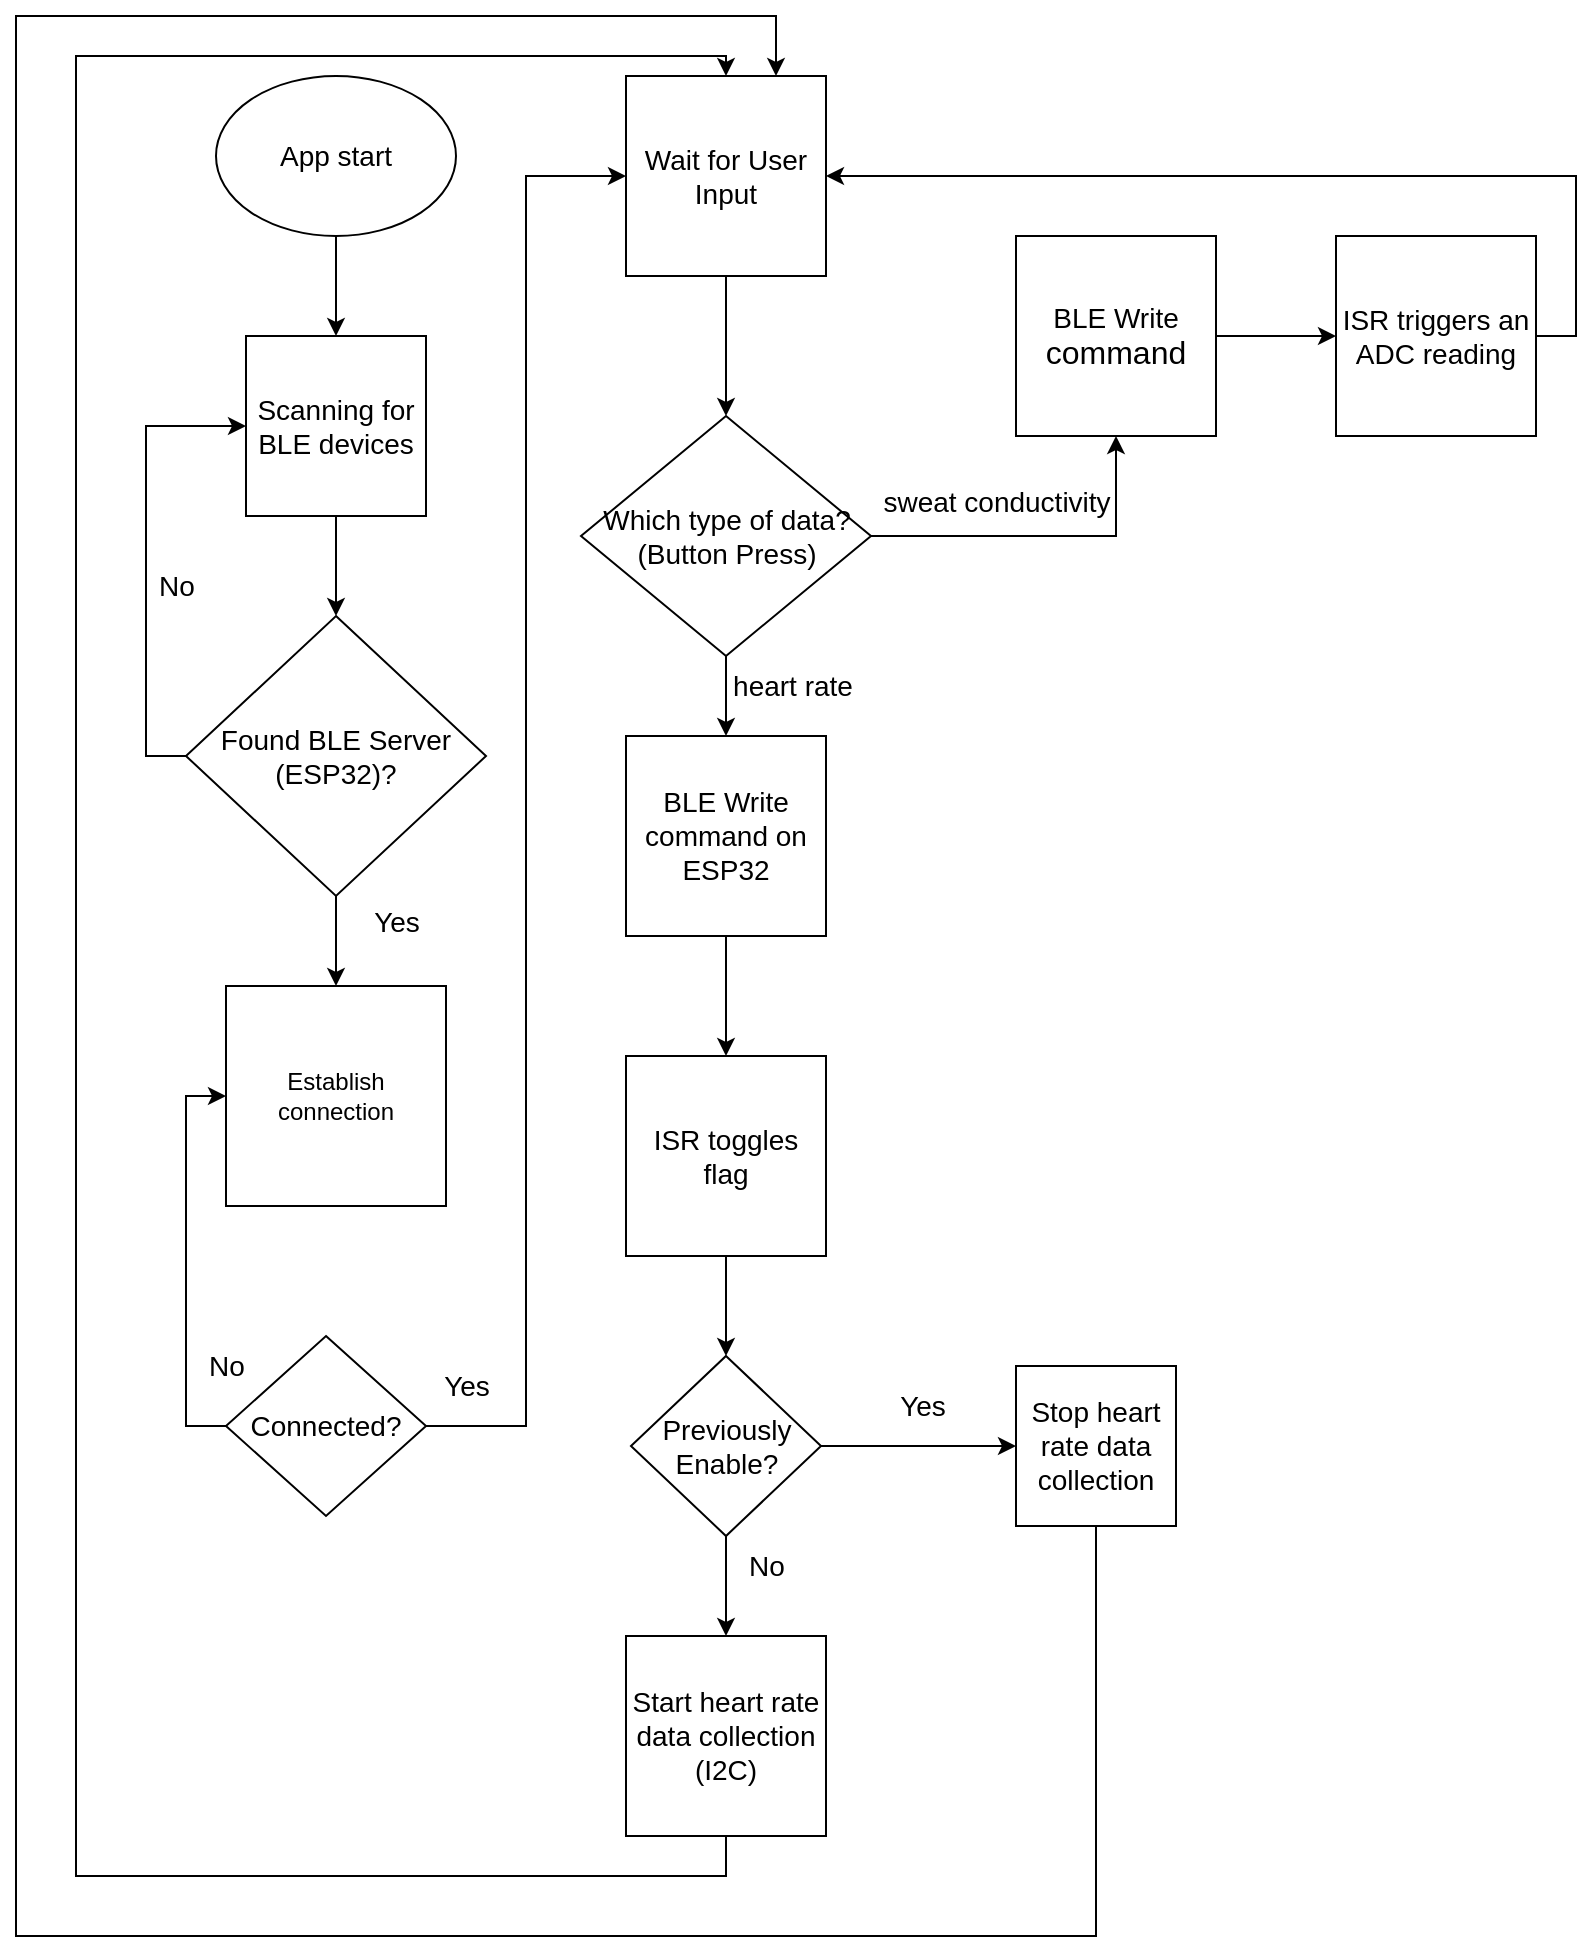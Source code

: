 <mxfile version="26.0.10" pages="3">
  <diagram name="isr" id="CwFkxtvjmEqcR-IwdV5x">
    <mxGraphModel dx="2232" dy="1088" grid="1" gridSize="10" guides="1" tooltips="1" connect="1" arrows="1" fold="1" page="1" pageScale="1" pageWidth="850" pageHeight="1100" math="0" shadow="0">
      <root>
        <mxCell id="0" />
        <mxCell id="1" parent="0" />
        <mxCell id="L8LCguXX2HM2SOsSqfnE-4" style="edgeStyle=orthogonalEdgeStyle;rounded=0;orthogonalLoop=1;jettySize=auto;html=1;exitX=0.5;exitY=1;exitDx=0;exitDy=0;entryX=0.5;entryY=0;entryDx=0;entryDy=0;" edge="1" parent="1" source="L8LCguXX2HM2SOsSqfnE-2" target="L8LCguXX2HM2SOsSqfnE-3">
          <mxGeometry relative="1" as="geometry" />
        </mxCell>
        <mxCell id="L8LCguXX2HM2SOsSqfnE-2" value="&lt;font style=&quot;font-size: 14px;&quot;&gt;App start&lt;/font&gt;" style="ellipse;whiteSpace=wrap;html=1;" vertex="1" parent="1">
          <mxGeometry x="120" y="40" width="120" height="80" as="geometry" />
        </mxCell>
        <mxCell id="L8LCguXX2HM2SOsSqfnE-6" style="edgeStyle=orthogonalEdgeStyle;rounded=0;orthogonalLoop=1;jettySize=auto;html=1;exitX=0.5;exitY=1;exitDx=0;exitDy=0;entryX=0.5;entryY=0;entryDx=0;entryDy=0;" edge="1" parent="1" source="L8LCguXX2HM2SOsSqfnE-3" target="L8LCguXX2HM2SOsSqfnE-5">
          <mxGeometry relative="1" as="geometry" />
        </mxCell>
        <mxCell id="L8LCguXX2HM2SOsSqfnE-3" value="&lt;font style=&quot;font-size: 14px;&quot;&gt;Scanning for BLE devices&lt;/font&gt;" style="whiteSpace=wrap;html=1;aspect=fixed;" vertex="1" parent="1">
          <mxGeometry x="135" y="170" width="90" height="90" as="geometry" />
        </mxCell>
        <mxCell id="L8LCguXX2HM2SOsSqfnE-7" style="edgeStyle=orthogonalEdgeStyle;rounded=0;orthogonalLoop=1;jettySize=auto;html=1;exitX=0;exitY=0.5;exitDx=0;exitDy=0;entryX=0;entryY=0.5;entryDx=0;entryDy=0;" edge="1" parent="1" source="L8LCguXX2HM2SOsSqfnE-5" target="L8LCguXX2HM2SOsSqfnE-3">
          <mxGeometry relative="1" as="geometry" />
        </mxCell>
        <mxCell id="L8LCguXX2HM2SOsSqfnE-10" style="edgeStyle=orthogonalEdgeStyle;rounded=0;orthogonalLoop=1;jettySize=auto;html=1;exitX=0.5;exitY=1;exitDx=0;exitDy=0;" edge="1" parent="1" source="L8LCguXX2HM2SOsSqfnE-5" target="L8LCguXX2HM2SOsSqfnE-9">
          <mxGeometry relative="1" as="geometry" />
        </mxCell>
        <mxCell id="L8LCguXX2HM2SOsSqfnE-5" value="&lt;font style=&quot;font-size: 14px;&quot;&gt;Found BLE Server (ESP32)?&lt;/font&gt;" style="rhombus;whiteSpace=wrap;html=1;" vertex="1" parent="1">
          <mxGeometry x="105" y="310" width="150" height="140" as="geometry" />
        </mxCell>
        <mxCell id="L8LCguXX2HM2SOsSqfnE-8" value="&lt;font style=&quot;font-size: 14px;&quot;&gt;No&lt;/font&gt;" style="text;html=1;align=center;verticalAlign=middle;resizable=0;points=[];autosize=1;strokeColor=none;fillColor=none;" vertex="1" parent="1">
          <mxGeometry x="80" y="280" width="40" height="30" as="geometry" />
        </mxCell>
        <mxCell id="L8LCguXX2HM2SOsSqfnE-9" value="Establish connection" style="whiteSpace=wrap;html=1;aspect=fixed;" vertex="1" parent="1">
          <mxGeometry x="125" y="495" width="110" height="110" as="geometry" />
        </mxCell>
        <mxCell id="L8LCguXX2HM2SOsSqfnE-25" value="" style="edgeStyle=orthogonalEdgeStyle;rounded=0;orthogonalLoop=1;jettySize=auto;html=1;" edge="1" parent="1" source="L8LCguXX2HM2SOsSqfnE-11" target="L8LCguXX2HM2SOsSqfnE-24">
          <mxGeometry relative="1" as="geometry" />
        </mxCell>
        <mxCell id="L8LCguXX2HM2SOsSqfnE-11" value="&lt;font style=&quot;font-size: 14px;&quot;&gt;Wait for User Input&lt;/font&gt;" style="whiteSpace=wrap;html=1;aspect=fixed;" vertex="1" parent="1">
          <mxGeometry x="325" y="40" width="100" height="100" as="geometry" />
        </mxCell>
        <mxCell id="L8LCguXX2HM2SOsSqfnE-12" value="&lt;font style=&quot;font-size: 14px;&quot;&gt;Yes&lt;/font&gt;" style="text;html=1;align=center;verticalAlign=middle;resizable=0;points=[];autosize=1;strokeColor=none;fillColor=none;" vertex="1" parent="1">
          <mxGeometry x="185" y="448" width="50" height="30" as="geometry" />
        </mxCell>
        <mxCell id="L8LCguXX2HM2SOsSqfnE-20" style="edgeStyle=orthogonalEdgeStyle;rounded=0;orthogonalLoop=1;jettySize=auto;html=1;exitX=0;exitY=0.5;exitDx=0;exitDy=0;entryX=0;entryY=0.5;entryDx=0;entryDy=0;" edge="1" parent="1" source="L8LCguXX2HM2SOsSqfnE-19" target="L8LCguXX2HM2SOsSqfnE-9">
          <mxGeometry relative="1" as="geometry" />
        </mxCell>
        <mxCell id="L8LCguXX2HM2SOsSqfnE-22" style="edgeStyle=orthogonalEdgeStyle;rounded=0;orthogonalLoop=1;jettySize=auto;html=1;exitX=1;exitY=0.5;exitDx=0;exitDy=0;entryX=0;entryY=0.5;entryDx=0;entryDy=0;" edge="1" parent="1" source="L8LCguXX2HM2SOsSqfnE-19" target="L8LCguXX2HM2SOsSqfnE-11">
          <mxGeometry relative="1" as="geometry" />
        </mxCell>
        <mxCell id="L8LCguXX2HM2SOsSqfnE-19" value="&lt;font style=&quot;font-size: 14px;&quot;&gt;Connected?&lt;/font&gt;" style="rhombus;whiteSpace=wrap;html=1;" vertex="1" parent="1">
          <mxGeometry x="125" y="670" width="100" height="90" as="geometry" />
        </mxCell>
        <mxCell id="L8LCguXX2HM2SOsSqfnE-21" value="&lt;font style=&quot;font-size: 14px;&quot;&gt;No&lt;/font&gt;" style="text;html=1;align=center;verticalAlign=middle;resizable=0;points=[];autosize=1;strokeColor=none;fillColor=none;" vertex="1" parent="1">
          <mxGeometry x="105" y="670" width="40" height="30" as="geometry" />
        </mxCell>
        <mxCell id="L8LCguXX2HM2SOsSqfnE-23" value="&lt;font style=&quot;font-size: 14px;&quot;&gt;Yes&lt;/font&gt;" style="text;html=1;align=center;verticalAlign=middle;resizable=0;points=[];autosize=1;strokeColor=none;fillColor=none;" vertex="1" parent="1">
          <mxGeometry x="220" y="680" width="50" height="30" as="geometry" />
        </mxCell>
        <mxCell id="L8LCguXX2HM2SOsSqfnE-27" style="edgeStyle=orthogonalEdgeStyle;rounded=0;orthogonalLoop=1;jettySize=auto;html=1;exitX=0.5;exitY=1;exitDx=0;exitDy=0;entryX=0.5;entryY=0;entryDx=0;entryDy=0;" edge="1" parent="1" source="L8LCguXX2HM2SOsSqfnE-24" target="L8LCguXX2HM2SOsSqfnE-26">
          <mxGeometry relative="1" as="geometry" />
        </mxCell>
        <mxCell id="L8LCguXX2HM2SOsSqfnE-30" style="edgeStyle=orthogonalEdgeStyle;rounded=0;orthogonalLoop=1;jettySize=auto;html=1;exitX=1;exitY=0.5;exitDx=0;exitDy=0;entryX=0.5;entryY=1;entryDx=0;entryDy=0;" edge="1" parent="1" source="L8LCguXX2HM2SOsSqfnE-24" target="L8LCguXX2HM2SOsSqfnE-29">
          <mxGeometry relative="1" as="geometry" />
        </mxCell>
        <mxCell id="L8LCguXX2HM2SOsSqfnE-24" value="&lt;font style=&quot;font-size: 14px;&quot;&gt;Which type of data?&lt;/font&gt;&lt;div&gt;&lt;font style=&quot;font-size: 14px;&quot;&gt;(Button Press)&lt;/font&gt;&lt;/div&gt;" style="rhombus;whiteSpace=wrap;html=1;" vertex="1" parent="1">
          <mxGeometry x="302.5" y="210" width="145" height="120" as="geometry" />
        </mxCell>
        <mxCell id="L8LCguXX2HM2SOsSqfnE-34" style="edgeStyle=orthogonalEdgeStyle;rounded=0;orthogonalLoop=1;jettySize=auto;html=1;exitX=0.5;exitY=1;exitDx=0;exitDy=0;entryX=0.5;entryY=0;entryDx=0;entryDy=0;" edge="1" parent="1" source="L8LCguXX2HM2SOsSqfnE-26" target="L8LCguXX2HM2SOsSqfnE-33">
          <mxGeometry relative="1" as="geometry" />
        </mxCell>
        <mxCell id="L8LCguXX2HM2SOsSqfnE-26" value="&lt;font style=&quot;font-size: 14px;&quot;&gt;BLE Write command on ESP32&lt;/font&gt;" style="whiteSpace=wrap;html=1;aspect=fixed;" vertex="1" parent="1">
          <mxGeometry x="325" y="370" width="100" height="100" as="geometry" />
        </mxCell>
        <mxCell id="L8LCguXX2HM2SOsSqfnE-28" value="&lt;font style=&quot;font-size: 14px;&quot;&gt;heart rate&lt;/font&gt;" style="text;html=1;align=center;verticalAlign=middle;resizable=0;points=[];autosize=1;strokeColor=none;fillColor=none;" vertex="1" parent="1">
          <mxGeometry x="367.5" y="330" width="80" height="30" as="geometry" />
        </mxCell>
        <mxCell id="L8LCguXX2HM2SOsSqfnE-53" style="edgeStyle=orthogonalEdgeStyle;rounded=0;orthogonalLoop=1;jettySize=auto;html=1;exitX=1;exitY=0.5;exitDx=0;exitDy=0;entryX=0;entryY=0.5;entryDx=0;entryDy=0;" edge="1" parent="1" source="L8LCguXX2HM2SOsSqfnE-29" target="L8LCguXX2HM2SOsSqfnE-52">
          <mxGeometry relative="1" as="geometry" />
        </mxCell>
        <mxCell id="L8LCguXX2HM2SOsSqfnE-29" value="&lt;font style=&quot;font-size: 14px;&quot;&gt;BLE Write&lt;/font&gt;&lt;div&gt;&lt;font size=&quot;3&quot;&gt;command&lt;/font&gt;&lt;/div&gt;" style="whiteSpace=wrap;html=1;aspect=fixed;" vertex="1" parent="1">
          <mxGeometry x="520" y="120" width="100" height="100" as="geometry" />
        </mxCell>
        <mxCell id="L8LCguXX2HM2SOsSqfnE-31" value="&lt;font style=&quot;font-size: 14px;&quot;&gt;sweat conductivity&lt;/font&gt;" style="text;html=1;align=center;verticalAlign=middle;resizable=0;points=[];autosize=1;strokeColor=none;fillColor=none;" vertex="1" parent="1">
          <mxGeometry x="440" y="238" width="140" height="30" as="geometry" />
        </mxCell>
        <mxCell id="L8LCguXX2HM2SOsSqfnE-39" style="edgeStyle=orthogonalEdgeStyle;rounded=0;orthogonalLoop=1;jettySize=auto;html=1;exitX=0.5;exitY=1;exitDx=0;exitDy=0;entryX=0.5;entryY=0;entryDx=0;entryDy=0;" edge="1" parent="1" source="L8LCguXX2HM2SOsSqfnE-33" target="L8LCguXX2HM2SOsSqfnE-38">
          <mxGeometry relative="1" as="geometry" />
        </mxCell>
        <mxCell id="L8LCguXX2HM2SOsSqfnE-33" value="&lt;font style=&quot;font-size: 14px;&quot;&gt;ISR toggles flag&lt;/font&gt;" style="whiteSpace=wrap;html=1;aspect=fixed;" vertex="1" parent="1">
          <mxGeometry x="325" y="530" width="100" height="100" as="geometry" />
        </mxCell>
        <mxCell id="L8LCguXX2HM2SOsSqfnE-50" style="edgeStyle=orthogonalEdgeStyle;rounded=0;orthogonalLoop=1;jettySize=auto;html=1;exitX=0.5;exitY=1;exitDx=0;exitDy=0;entryX=0.5;entryY=0;entryDx=0;entryDy=0;" edge="1" parent="1" source="L8LCguXX2HM2SOsSqfnE-35" target="L8LCguXX2HM2SOsSqfnE-11">
          <mxGeometry relative="1" as="geometry">
            <Array as="points">
              <mxPoint x="375" y="940" />
              <mxPoint x="50" y="940" />
              <mxPoint x="50" y="30" />
              <mxPoint x="375" y="30" />
            </Array>
          </mxGeometry>
        </mxCell>
        <mxCell id="L8LCguXX2HM2SOsSqfnE-35" value="&lt;span style=&quot;font-size: 14px;&quot;&gt;Start heart rate data collection&lt;/span&gt;&lt;div&gt;&lt;span style=&quot;font-size: 14px;&quot;&gt;(I2C)&lt;/span&gt;&lt;/div&gt;" style="whiteSpace=wrap;html=1;aspect=fixed;" vertex="1" parent="1">
          <mxGeometry x="325" y="820" width="100" height="100" as="geometry" />
        </mxCell>
        <mxCell id="L8LCguXX2HM2SOsSqfnE-40" style="edgeStyle=orthogonalEdgeStyle;rounded=0;orthogonalLoop=1;jettySize=auto;html=1;exitX=0.5;exitY=1;exitDx=0;exitDy=0;entryX=0.5;entryY=0;entryDx=0;entryDy=0;" edge="1" parent="1" source="L8LCguXX2HM2SOsSqfnE-38" target="L8LCguXX2HM2SOsSqfnE-35">
          <mxGeometry relative="1" as="geometry" />
        </mxCell>
        <mxCell id="L8LCguXX2HM2SOsSqfnE-45" style="edgeStyle=orthogonalEdgeStyle;rounded=0;orthogonalLoop=1;jettySize=auto;html=1;exitX=1;exitY=0.5;exitDx=0;exitDy=0;entryX=0;entryY=0.5;entryDx=0;entryDy=0;" edge="1" parent="1" source="L8LCguXX2HM2SOsSqfnE-38" target="L8LCguXX2HM2SOsSqfnE-44">
          <mxGeometry relative="1" as="geometry" />
        </mxCell>
        <mxCell id="L8LCguXX2HM2SOsSqfnE-38" value="&lt;font style=&quot;font-size: 14px;&quot;&gt;Previously Enable?&lt;/font&gt;" style="rhombus;whiteSpace=wrap;html=1;" vertex="1" parent="1">
          <mxGeometry x="327.5" y="680" width="95" height="90" as="geometry" />
        </mxCell>
        <mxCell id="L8LCguXX2HM2SOsSqfnE-41" value="&lt;font style=&quot;font-size: 14px;&quot;&gt;No&lt;/font&gt;" style="text;html=1;align=center;verticalAlign=middle;resizable=0;points=[];autosize=1;strokeColor=none;fillColor=none;" vertex="1" parent="1">
          <mxGeometry x="375" y="770" width="40" height="30" as="geometry" />
        </mxCell>
        <mxCell id="L8LCguXX2HM2SOsSqfnE-51" style="edgeStyle=orthogonalEdgeStyle;rounded=0;orthogonalLoop=1;jettySize=auto;html=1;exitX=0.5;exitY=1;exitDx=0;exitDy=0;entryX=0.75;entryY=0;entryDx=0;entryDy=0;" edge="1" parent="1" source="L8LCguXX2HM2SOsSqfnE-44" target="L8LCguXX2HM2SOsSqfnE-11">
          <mxGeometry relative="1" as="geometry">
            <Array as="points">
              <mxPoint x="560" y="970" />
              <mxPoint x="20" y="970" />
              <mxPoint x="20" y="10" />
              <mxPoint x="400" y="10" />
            </Array>
          </mxGeometry>
        </mxCell>
        <mxCell id="L8LCguXX2HM2SOsSqfnE-44" value="&lt;font style=&quot;font-size: 14px;&quot;&gt;Stop heart rate data collection&lt;/font&gt;" style="whiteSpace=wrap;html=1;aspect=fixed;" vertex="1" parent="1">
          <mxGeometry x="520" y="685" width="80" height="80" as="geometry" />
        </mxCell>
        <mxCell id="L8LCguXX2HM2SOsSqfnE-46" value="&lt;font style=&quot;font-size: 14px;&quot;&gt;Yes&lt;/font&gt;" style="text;html=1;align=center;verticalAlign=middle;resizable=0;points=[];autosize=1;strokeColor=none;fillColor=none;" vertex="1" parent="1">
          <mxGeometry x="447.5" y="690" width="50" height="30" as="geometry" />
        </mxCell>
        <mxCell id="L8LCguXX2HM2SOsSqfnE-55" style="edgeStyle=orthogonalEdgeStyle;rounded=0;orthogonalLoop=1;jettySize=auto;html=1;exitX=1;exitY=0.5;exitDx=0;exitDy=0;entryX=1;entryY=0.5;entryDx=0;entryDy=0;" edge="1" parent="1" source="L8LCguXX2HM2SOsSqfnE-52" target="L8LCguXX2HM2SOsSqfnE-11">
          <mxGeometry relative="1" as="geometry" />
        </mxCell>
        <mxCell id="L8LCguXX2HM2SOsSqfnE-52" value="&lt;span style=&quot;font-size: 14px;&quot;&gt;ISR triggers an ADC reading&lt;/span&gt;" style="whiteSpace=wrap;html=1;aspect=fixed;" vertex="1" parent="1">
          <mxGeometry x="680" y="120" width="100" height="100" as="geometry" />
        </mxCell>
      </root>
    </mxGraphModel>
  </diagram>
  <diagram id="wde3Ko39cwNA1ST-yb9O" name="ble">
    <mxGraphModel dx="1674" dy="816" grid="1" gridSize="10" guides="1" tooltips="1" connect="1" arrows="1" fold="1" page="1" pageScale="1" pageWidth="850" pageHeight="1100" math="0" shadow="0">
      <root>
        <mxCell id="0" />
        <mxCell id="1" parent="0" />
        <mxCell id="CrIifoXNtfRmTTedWoD5-1" style="edgeStyle=orthogonalEdgeStyle;rounded=0;orthogonalLoop=1;jettySize=auto;html=1;exitX=0.5;exitY=1;exitDx=0;exitDy=0;entryX=0.5;entryY=0;entryDx=0;entryDy=0;" edge="1" parent="1" source="CrIifoXNtfRmTTedWoD5-2" target="CrIifoXNtfRmTTedWoD5-4">
          <mxGeometry relative="1" as="geometry" />
        </mxCell>
        <mxCell id="CrIifoXNtfRmTTedWoD5-2" value="&lt;font style=&quot;font-size: 14px;&quot;&gt;App start&lt;/font&gt;" style="ellipse;whiteSpace=wrap;html=1;" vertex="1" parent="1">
          <mxGeometry x="120" y="40" width="120" height="80" as="geometry" />
        </mxCell>
        <mxCell id="CrIifoXNtfRmTTedWoD5-3" style="edgeStyle=orthogonalEdgeStyle;rounded=0;orthogonalLoop=1;jettySize=auto;html=1;exitX=0.5;exitY=1;exitDx=0;exitDy=0;entryX=0.5;entryY=0;entryDx=0;entryDy=0;" edge="1" parent="1" source="CrIifoXNtfRmTTedWoD5-4" target="CrIifoXNtfRmTTedWoD5-7">
          <mxGeometry relative="1" as="geometry" />
        </mxCell>
        <mxCell id="CrIifoXNtfRmTTedWoD5-4" value="&lt;font style=&quot;font-size: 14px;&quot;&gt;Scanning for BLE devices&lt;/font&gt;" style="whiteSpace=wrap;html=1;aspect=fixed;" vertex="1" parent="1">
          <mxGeometry x="135" y="170" width="90" height="90" as="geometry" />
        </mxCell>
        <mxCell id="CrIifoXNtfRmTTedWoD5-5" style="edgeStyle=orthogonalEdgeStyle;rounded=0;orthogonalLoop=1;jettySize=auto;html=1;exitX=0;exitY=0.5;exitDx=0;exitDy=0;entryX=0;entryY=0.5;entryDx=0;entryDy=0;" edge="1" parent="1" source="CrIifoXNtfRmTTedWoD5-7" target="CrIifoXNtfRmTTedWoD5-4">
          <mxGeometry relative="1" as="geometry" />
        </mxCell>
        <mxCell id="CrIifoXNtfRmTTedWoD5-6" style="edgeStyle=orthogonalEdgeStyle;rounded=0;orthogonalLoop=1;jettySize=auto;html=1;exitX=0.5;exitY=1;exitDx=0;exitDy=0;" edge="1" parent="1" source="CrIifoXNtfRmTTedWoD5-7" target="CrIifoXNtfRmTTedWoD5-9">
          <mxGeometry relative="1" as="geometry" />
        </mxCell>
        <mxCell id="CrIifoXNtfRmTTedWoD5-7" value="&lt;font style=&quot;font-size: 14px;&quot;&gt;Found BLE Server (ESP32)?&lt;/font&gt;" style="rhombus;whiteSpace=wrap;html=1;" vertex="1" parent="1">
          <mxGeometry x="105" y="310" width="150" height="140" as="geometry" />
        </mxCell>
        <mxCell id="CrIifoXNtfRmTTedWoD5-8" value="&lt;font style=&quot;font-size: 14px;&quot;&gt;No&lt;/font&gt;" style="text;html=1;align=center;verticalAlign=middle;resizable=0;points=[];autosize=1;strokeColor=none;fillColor=none;" vertex="1" parent="1">
          <mxGeometry x="80" y="280" width="40" height="30" as="geometry" />
        </mxCell>
        <mxCell id="CrIifoXNtfRmTTedWoD5-9" value="Establish connection" style="whiteSpace=wrap;html=1;aspect=fixed;" vertex="1" parent="1">
          <mxGeometry x="125" y="495" width="110" height="110" as="geometry" />
        </mxCell>
        <mxCell id="CrIifoXNtfRmTTedWoD5-10" value="&lt;font style=&quot;font-size: 14px;&quot;&gt;Yes&lt;/font&gt;" style="text;html=1;align=center;verticalAlign=middle;resizable=0;points=[];autosize=1;strokeColor=none;fillColor=none;" vertex="1" parent="1">
          <mxGeometry x="185" y="448" width="50" height="30" as="geometry" />
        </mxCell>
        <mxCell id="CrIifoXNtfRmTTedWoD5-11" style="edgeStyle=orthogonalEdgeStyle;rounded=0;orthogonalLoop=1;jettySize=auto;html=1;exitX=0;exitY=0.5;exitDx=0;exitDy=0;entryX=0;entryY=0.5;entryDx=0;entryDy=0;" edge="1" parent="1" source="CrIifoXNtfRmTTedWoD5-12" target="CrIifoXNtfRmTTedWoD5-9">
          <mxGeometry relative="1" as="geometry" />
        </mxCell>
        <mxCell id="35VmF6VIzTajgh37SlPn-7" style="edgeStyle=orthogonalEdgeStyle;rounded=0;orthogonalLoop=1;jettySize=auto;html=1;exitX=1;exitY=0.5;exitDx=0;exitDy=0;entryX=0;entryY=0.5;entryDx=0;entryDy=0;" edge="1" parent="1" source="CrIifoXNtfRmTTedWoD5-12" target="35VmF6VIzTajgh37SlPn-2">
          <mxGeometry relative="1" as="geometry" />
        </mxCell>
        <mxCell id="CrIifoXNtfRmTTedWoD5-12" value="&lt;font style=&quot;font-size: 14px;&quot;&gt;Connected?&lt;/font&gt;" style="rhombus;whiteSpace=wrap;html=1;" vertex="1" parent="1">
          <mxGeometry x="125" y="670" width="100" height="90" as="geometry" />
        </mxCell>
        <mxCell id="CrIifoXNtfRmTTedWoD5-13" value="&lt;font style=&quot;font-size: 14px;&quot;&gt;No&lt;/font&gt;" style="text;html=1;align=center;verticalAlign=middle;resizable=0;points=[];autosize=1;strokeColor=none;fillColor=none;" vertex="1" parent="1">
          <mxGeometry x="105" y="670" width="40" height="30" as="geometry" />
        </mxCell>
        <mxCell id="CrIifoXNtfRmTTedWoD5-14" value="&lt;font style=&quot;font-size: 14px;&quot;&gt;Yes&lt;/font&gt;" style="text;html=1;align=center;verticalAlign=middle;resizable=0;points=[];autosize=1;strokeColor=none;fillColor=none;" vertex="1" parent="1">
          <mxGeometry x="220" y="680" width="50" height="30" as="geometry" />
        </mxCell>
        <mxCell id="35VmF6VIzTajgh37SlPn-1" value="" style="edgeStyle=orthogonalEdgeStyle;rounded=0;orthogonalLoop=1;jettySize=auto;html=1;" edge="1" parent="1" source="35VmF6VIzTajgh37SlPn-2" target="35VmF6VIzTajgh37SlPn-4">
          <mxGeometry relative="1" as="geometry" />
        </mxCell>
        <mxCell id="35VmF6VIzTajgh37SlPn-2" value="&lt;font style=&quot;font-size: 14px;&quot;&gt;Wait for User Input&lt;/font&gt;" style="whiteSpace=wrap;html=1;aspect=fixed;" vertex="1" parent="1">
          <mxGeometry x="325" y="40" width="100" height="100" as="geometry" />
        </mxCell>
        <mxCell id="35VmF6VIzTajgh37SlPn-3" style="edgeStyle=orthogonalEdgeStyle;rounded=0;orthogonalLoop=1;jettySize=auto;html=1;exitX=0.5;exitY=1;exitDx=0;exitDy=0;entryX=0.5;entryY=0;entryDx=0;entryDy=0;" edge="1" parent="1" source="35VmF6VIzTajgh37SlPn-4" target="35VmF6VIzTajgh37SlPn-5">
          <mxGeometry relative="1" as="geometry" />
        </mxCell>
        <mxCell id="35VmF6VIzTajgh37SlPn-20" style="edgeStyle=orthogonalEdgeStyle;rounded=0;orthogonalLoop=1;jettySize=auto;html=1;exitX=1;exitY=0.5;exitDx=0;exitDy=0;entryX=0;entryY=0.5;entryDx=0;entryDy=0;" edge="1" parent="1" source="35VmF6VIzTajgh37SlPn-4" target="35VmF6VIzTajgh37SlPn-16">
          <mxGeometry relative="1" as="geometry" />
        </mxCell>
        <mxCell id="35VmF6VIzTajgh37SlPn-4" value="&lt;font style=&quot;font-size: 14px;&quot;&gt;Which type of data?&lt;/font&gt;&lt;div&gt;&lt;font style=&quot;font-size: 14px;&quot;&gt;(Button Press)&lt;/font&gt;&lt;/div&gt;" style="rhombus;whiteSpace=wrap;html=1;" vertex="1" parent="1">
          <mxGeometry x="302.5" y="220" width="145" height="120" as="geometry" />
        </mxCell>
        <mxCell id="35VmF6VIzTajgh37SlPn-12" style="edgeStyle=orthogonalEdgeStyle;rounded=0;orthogonalLoop=1;jettySize=auto;html=1;exitX=0.5;exitY=1;exitDx=0;exitDy=0;entryX=0.5;entryY=0;entryDx=0;entryDy=0;" edge="1" parent="1" source="35VmF6VIzTajgh37SlPn-5" target="35VmF6VIzTajgh37SlPn-8">
          <mxGeometry relative="1" as="geometry" />
        </mxCell>
        <mxCell id="35VmF6VIzTajgh37SlPn-5" value="&lt;font style=&quot;font-size: 14px;&quot;&gt;Client (mobile) Subscribe to Heart Rate&lt;/font&gt;" style="whiteSpace=wrap;html=1;aspect=fixed;" vertex="1" parent="1">
          <mxGeometry x="325" y="370" width="100" height="100" as="geometry" />
        </mxCell>
        <mxCell id="35VmF6VIzTajgh37SlPn-6" value="&lt;font style=&quot;font-size: 14px;&quot;&gt;heart rate&lt;/font&gt;" style="text;html=1;align=center;verticalAlign=middle;resizable=0;points=[];autosize=1;strokeColor=none;fillColor=none;" vertex="1" parent="1">
          <mxGeometry x="367.5" y="330" width="80" height="30" as="geometry" />
        </mxCell>
        <mxCell id="35VmF6VIzTajgh37SlPn-9" style="edgeStyle=orthogonalEdgeStyle;rounded=0;orthogonalLoop=1;jettySize=auto;html=1;exitX=0.5;exitY=1;exitDx=0;exitDy=0;entryX=0.5;entryY=0;entryDx=0;entryDy=0;" edge="1" parent="1" source="35VmF6VIzTajgh37SlPn-8" target="35VmF6VIzTajgh37SlPn-2">
          <mxGeometry relative="1" as="geometry">
            <Array as="points">
              <mxPoint x="378" y="800" />
              <mxPoint x="40" y="800" />
              <mxPoint x="40" y="20" />
              <mxPoint x="375" y="20" />
            </Array>
          </mxGeometry>
        </mxCell>
        <mxCell id="35VmF6VIzTajgh37SlPn-25" style="edgeStyle=orthogonalEdgeStyle;rounded=0;orthogonalLoop=1;jettySize=auto;html=1;exitX=1;exitY=0.5;exitDx=0;exitDy=0;entryX=0.5;entryY=1;entryDx=0;entryDy=0;" edge="1" parent="1" source="35VmF6VIzTajgh37SlPn-8" target="35VmF6VIzTajgh37SlPn-23">
          <mxGeometry relative="1" as="geometry" />
        </mxCell>
        <mxCell id="35VmF6VIzTajgh37SlPn-8" value="&lt;font style=&quot;font-size: 14px;&quot;&gt;Any heart rate data update?&lt;/font&gt;" style="rhombus;whiteSpace=wrap;html=1;" vertex="1" parent="1">
          <mxGeometry x="322.5" y="530" width="105" height="100" as="geometry" />
        </mxCell>
        <mxCell id="35VmF6VIzTajgh37SlPn-11" value="&lt;font style=&quot;font-size: 14px;&quot;&gt;No&lt;/font&gt;" style="text;html=1;align=center;verticalAlign=middle;resizable=0;points=[];autosize=1;strokeColor=none;fillColor=none;" vertex="1" parent="1">
          <mxGeometry x="327.5" y="640" width="40" height="30" as="geometry" />
        </mxCell>
        <mxCell id="35VmF6VIzTajgh37SlPn-14" value="&lt;font style=&quot;font-size: 14px;&quot;&gt;Yes&lt;/font&gt;" style="text;html=1;align=center;verticalAlign=middle;resizable=0;points=[];autosize=1;strokeColor=none;fillColor=none;" vertex="1" parent="1">
          <mxGeometry x="550" y="550" width="50" height="30" as="geometry" />
        </mxCell>
        <mxCell id="35VmF6VIzTajgh37SlPn-28" style="edgeStyle=orthogonalEdgeStyle;rounded=0;orthogonalLoop=1;jettySize=auto;html=1;exitX=1;exitY=0.5;exitDx=0;exitDy=0;entryX=0;entryY=0.5;entryDx=0;entryDy=0;" edge="1" parent="1" source="35VmF6VIzTajgh37SlPn-16" target="35VmF6VIzTajgh37SlPn-27">
          <mxGeometry relative="1" as="geometry" />
        </mxCell>
        <mxCell id="35VmF6VIzTajgh37SlPn-16" value="&lt;font style=&quot;font-size: 14px;&quot;&gt;Client (mobile) Read Sweat Characteristic&lt;/font&gt;" style="whiteSpace=wrap;html=1;aspect=fixed;" vertex="1" parent="1">
          <mxGeometry x="520" y="235" width="90" height="90" as="geometry" />
        </mxCell>
        <mxCell id="35VmF6VIzTajgh37SlPn-21" value="&lt;font style=&quot;font-size: 14px;&quot;&gt;sweat&amp;nbsp;&lt;/font&gt;&lt;div&gt;&lt;font style=&quot;font-size: 14px;&quot;&gt;conductivity&lt;/font&gt;&lt;/div&gt;" style="text;html=1;align=center;verticalAlign=middle;resizable=0;points=[];autosize=1;strokeColor=none;fillColor=none;" vertex="1" parent="1">
          <mxGeometry x="430" y="230" width="100" height="50" as="geometry" />
        </mxCell>
        <mxCell id="35VmF6VIzTajgh37SlPn-23" value="Display in app" style="whiteSpace=wrap;html=1;aspect=fixed;" vertex="1" parent="1">
          <mxGeometry x="750" y="398" width="80" height="80" as="geometry" />
        </mxCell>
        <mxCell id="35VmF6VIzTajgh37SlPn-27" value="&lt;font style=&quot;font-size: 14px;&quot;&gt;Data Processing&lt;/font&gt;" style="whiteSpace=wrap;html=1;aspect=fixed;" vertex="1" parent="1">
          <mxGeometry x="680" y="235" width="90" height="90" as="geometry" />
        </mxCell>
        <mxCell id="35VmF6VIzTajgh37SlPn-29" style="edgeStyle=orthogonalEdgeStyle;rounded=0;orthogonalLoop=1;jettySize=auto;html=1;exitX=1;exitY=0.5;exitDx=0;exitDy=0;entryX=0.625;entryY=0.022;entryDx=0;entryDy=0;entryPerimeter=0;" edge="1" parent="1" source="35VmF6VIzTajgh37SlPn-27" target="35VmF6VIzTajgh37SlPn-23">
          <mxGeometry relative="1" as="geometry" />
        </mxCell>
      </root>
    </mxGraphModel>
  </diagram>
  <diagram id="oz6xYsAA2aTnMWT1btiS" name="state_machine">
    <mxGraphModel dx="1674" dy="816" grid="1" gridSize="10" guides="1" tooltips="1" connect="1" arrows="1" fold="1" page="1" pageScale="1" pageWidth="850" pageHeight="1100" math="0" shadow="0">
      <root>
        <mxCell id="0" />
        <mxCell id="1" parent="0" />
      </root>
    </mxGraphModel>
  </diagram>
</mxfile>
